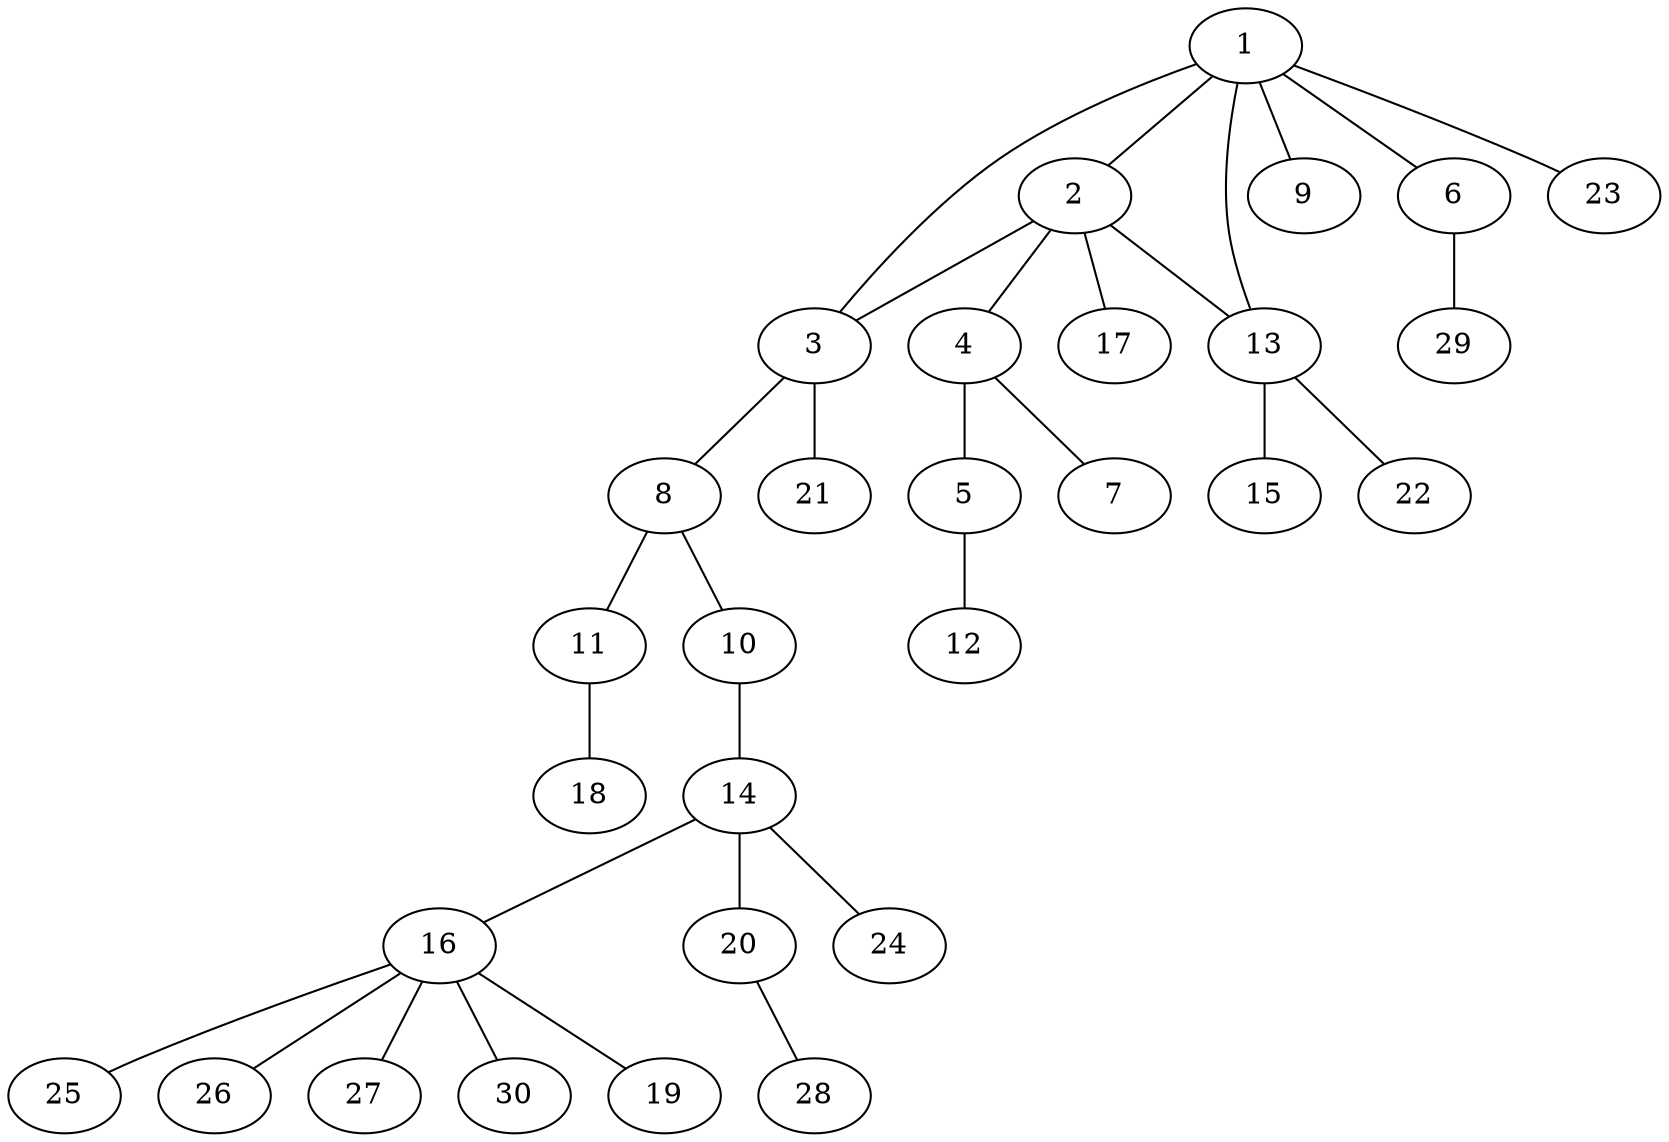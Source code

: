 graph graphname {1--2
1--3
1--6
1--9
1--13
1--23
2--3
2--4
2--13
2--17
3--8
3--21
4--5
4--7
5--12
6--29
8--10
8--11
10--14
11--18
13--15
13--22
14--16
14--20
14--24
16--19
16--25
16--26
16--27
16--30
20--28
}